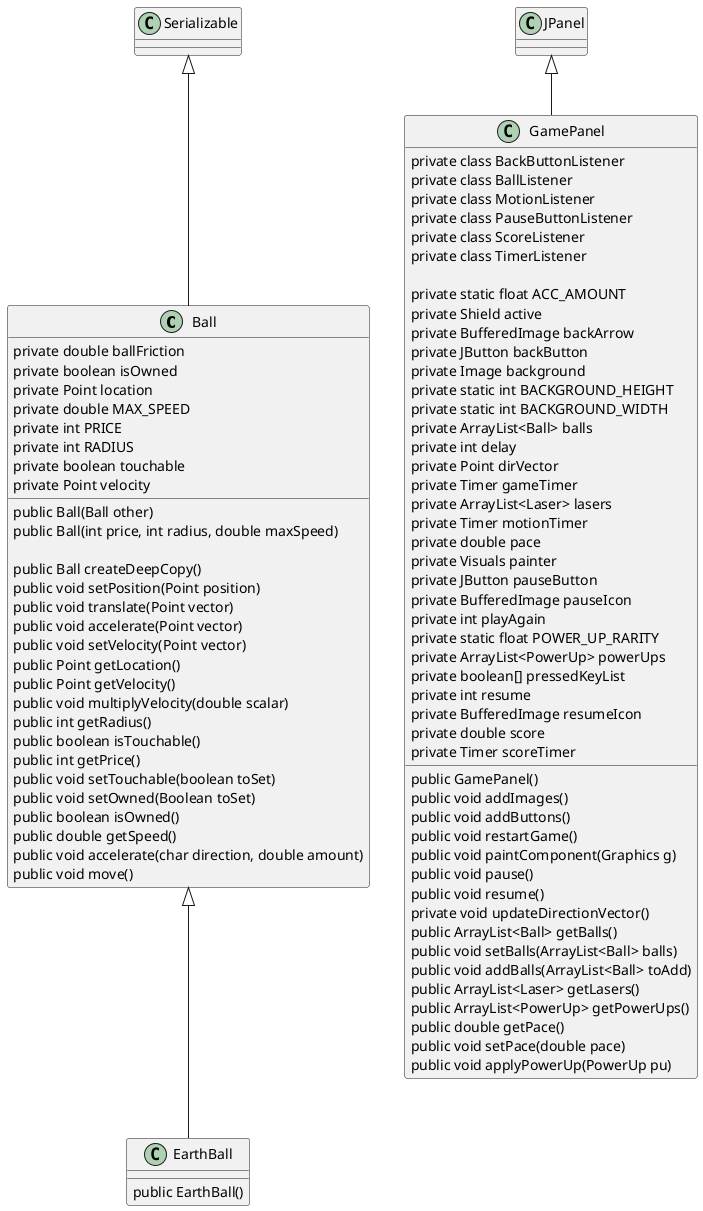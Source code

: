 @startuml

class Ball extends Serializable{
private double ballFriction
private boolean isOwned
private Point location
private double MAX_SPEED
private int PRICE
private int RADIUS
private boolean touchable
private Point velocity

public Ball(Ball other)
public Ball(int price, int radius, double maxSpeed)

public Ball createDeepCopy()
public void setPosition(Point position)
public void translate(Point vector)
public void accelerate(Point vector)
public void setVelocity(Point vector)
public Point getLocation()
public Point getVelocity()
public void multiplyVelocity(double scalar)
public int getRadius()
public boolean isTouchable()
public int getPrice()
public void setTouchable(boolean toSet)
public void setOwned(Boolean toSet)
public boolean isOwned()
public double getSpeed()
public void accelerate(char direction, double amount)
public void move()
}

class EarthBall extends Ball{
public EarthBall()
}

class GamePanel extends JPanel{
private class BackButtonListener
private class BallListener
private class MotionListener
private class PauseButtonListener
private class ScoreListener
private class TimerListener

private static float ACC_AMOUNT
private Shield active
private BufferedImage backArrow
private JButton backButton
private Image background
private static int BACKGROUND_HEIGHT
private static int BACKGROUND_WIDTH
private ArrayList<Ball> balls
private int delay
private Point dirVector
private Timer gameTimer
private ArrayList<Laser> lasers
private Timer motionTimer
private double pace
private Visuals painter
private JButton pauseButton
private BufferedImage pauseIcon
private int playAgain
private static float POWER_UP_RARITY
private ArrayList<PowerUp> powerUps
private boolean[] pressedKeyList
private int resume
private BufferedImage resumeIcon
private double score
private Timer scoreTimer

public GamePanel()
public void addImages()
public void addButtons()
public void restartGame()
public void paintComponent(Graphics g)
public void pause()
public void resume()
private void updateDirectionVector()
public ArrayList<Ball> getBalls()
public void setBalls(ArrayList<Ball> balls)
public void addBalls(ArrayList<Ball> toAdd)
public ArrayList<Laser> getLasers()
public ArrayList<PowerUp> getPowerUps()
public double getPace()
public void setPace(double pace)
public void applyPowerUp(PowerUp pu)

}

@enduml
